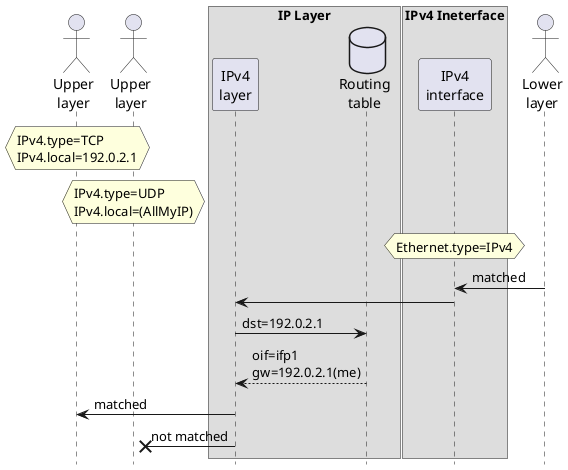 @startuml

hide footbox

actor "Upper\nlayer" as up1
actor "Upper\nlayer" as up2
box "IP Layer"
participant "IPv4\nlayer" as ip
database "Routing\ntable" as rt
end box
box "IPv4 Ineterface"
participant "IPv4\ninterface" as ifp1
end box
actor "Lower\nlayer" as lo1

hnote over up1 : IPv4.type=TCP\nIPv4.local=192.0.2.1
hnote over up2 : IPv4.type=UDP\nIPv4.local=(AllMyIP)
hnote over ifp1 : Ethernet.type=IPv4

ifp1 <- lo1 : matched
ip <- ifp1
ip -> rt: dst=192.0.2.1
ip <-- rt : oif=ifp1\ngw=192.0.2.1(me)
up1 <- ip : matched
up2 X<- ip : not matched

@enduml
